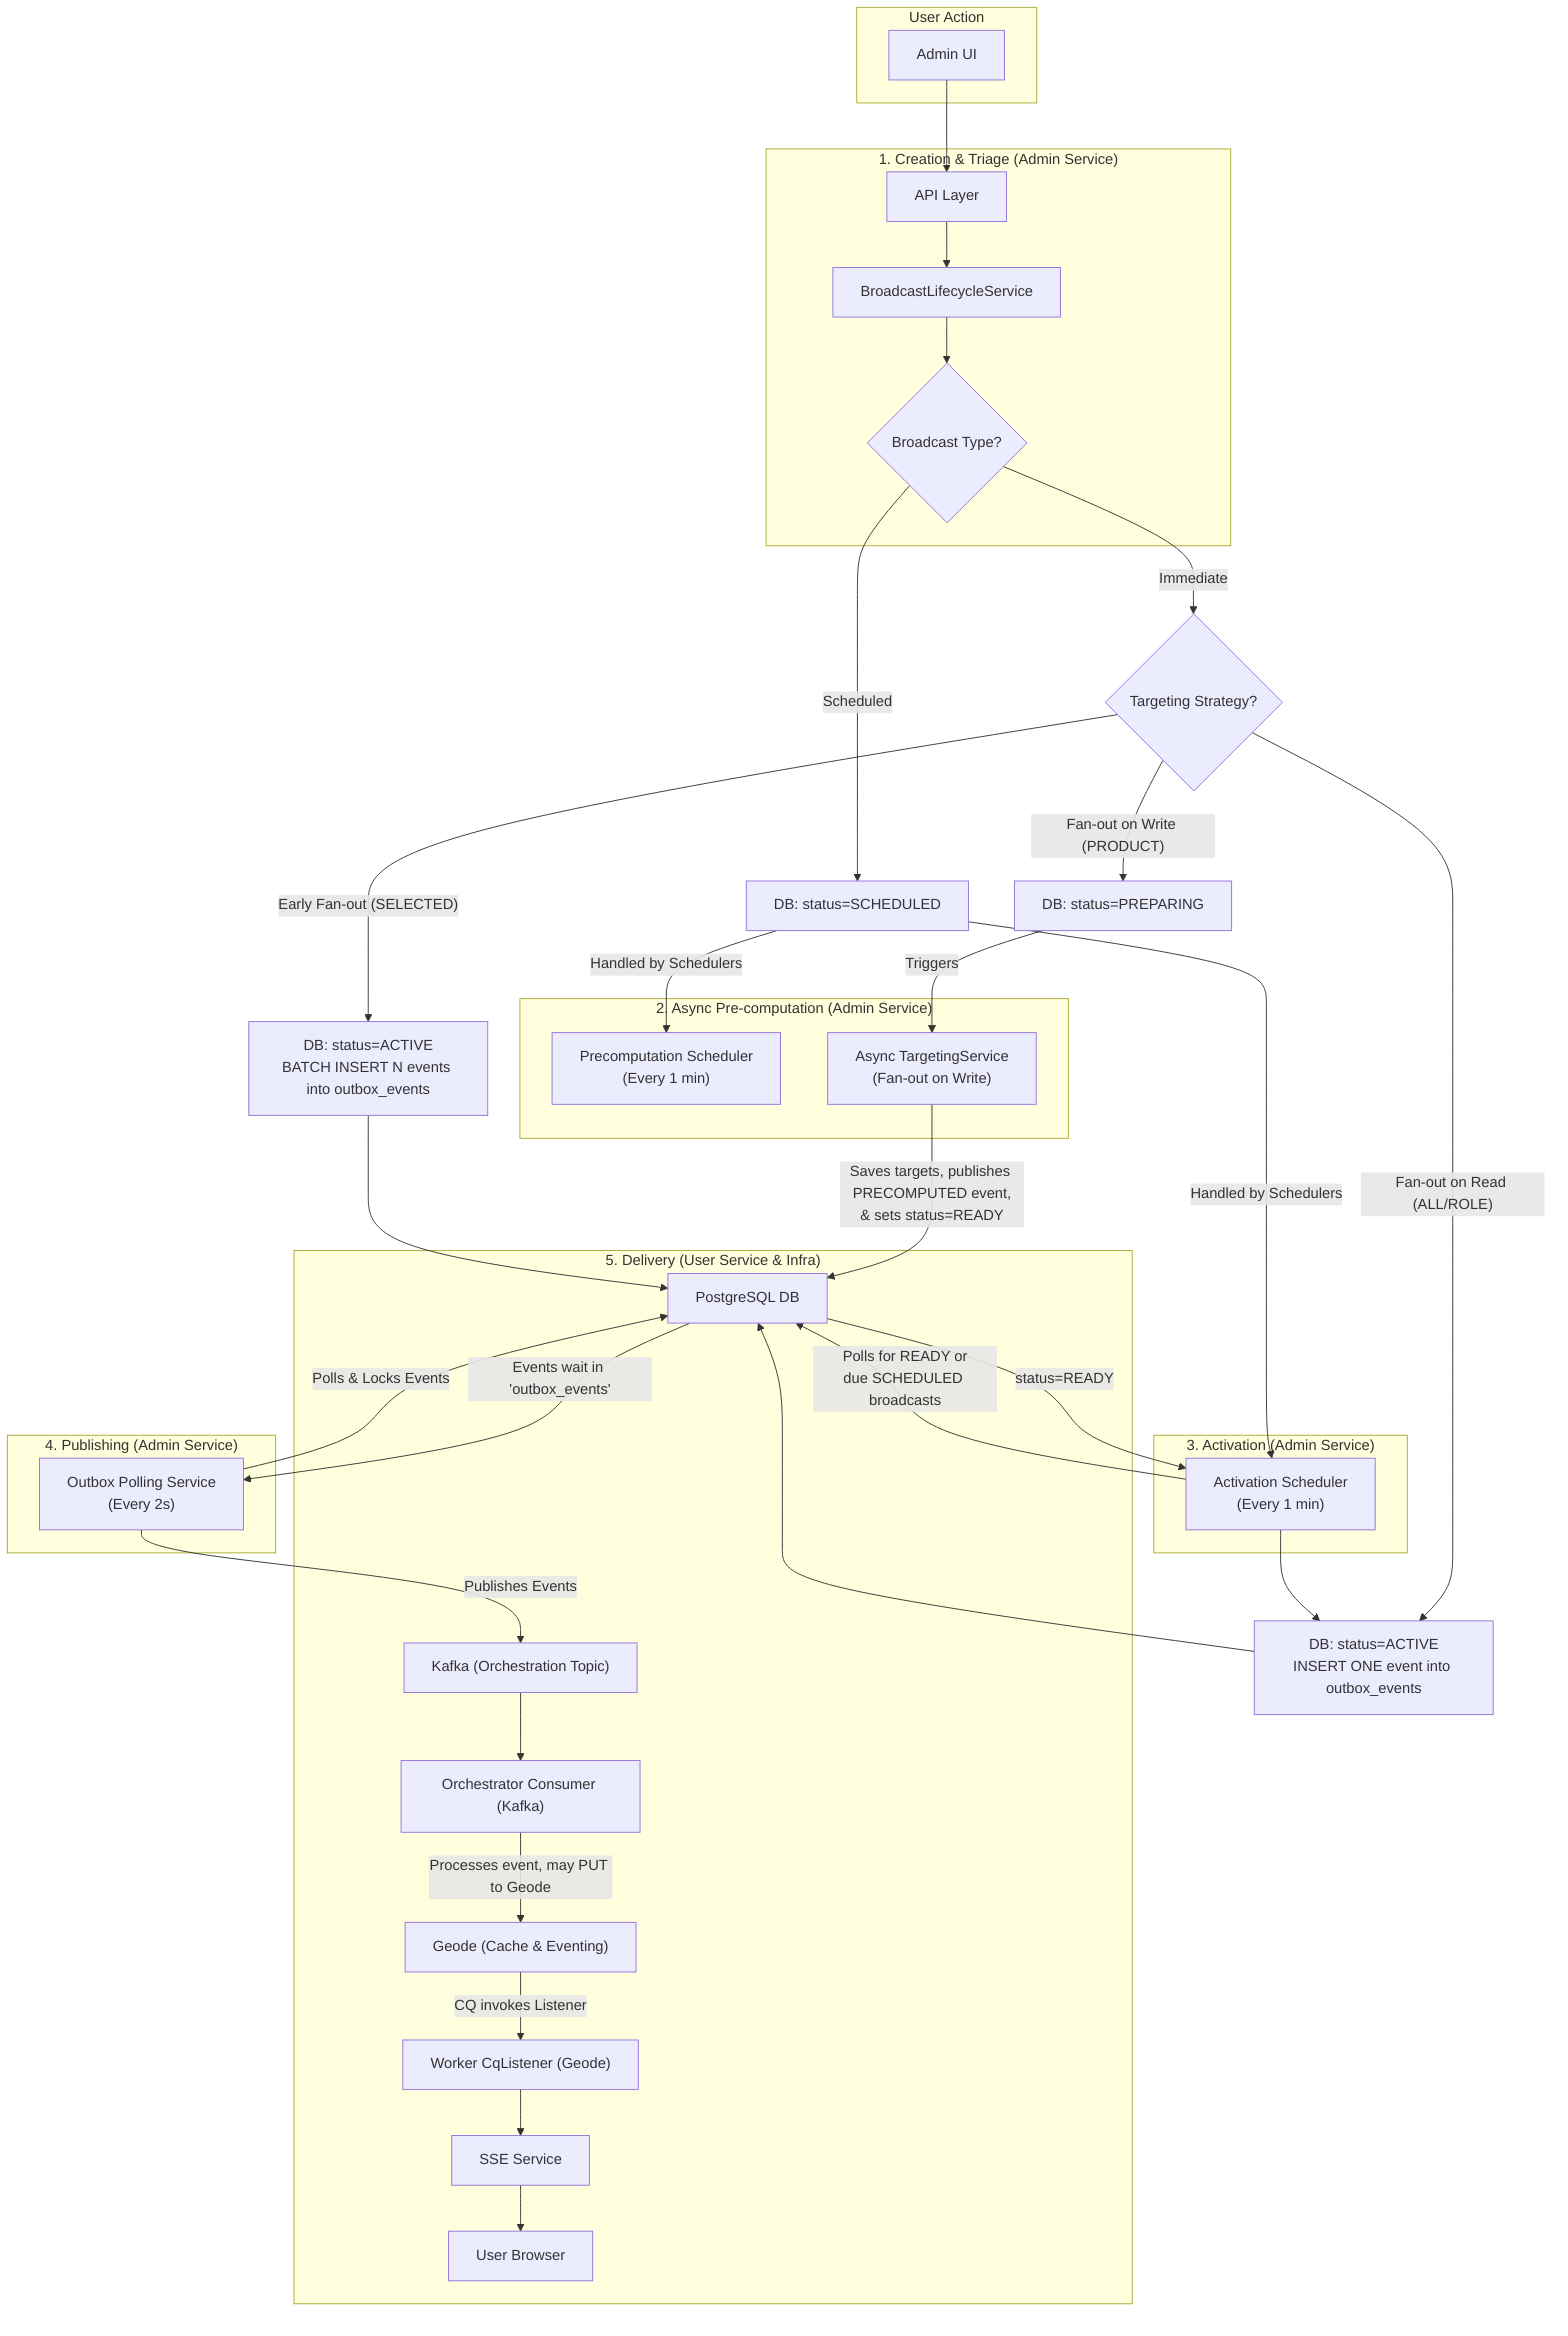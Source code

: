 graph TD
    subgraph "User Action"
        AdminUI[Admin UI]
    end

    subgraph "1. Creation & Triage (Admin Service)"
        AdminAPI["API Layer"]
        LifecycleSvc["BroadcastLifecycleService"]
        CreationTriage{"Broadcast Type?"}
    end

    subgraph "2. Async Pre-computation (Admin Service)"
        PrecomputationScheduler["Precomputation Scheduler<br/>(Every 1 min)"]
        AsyncPrecomputation["Async TargetingService<br/>(Fan-out on Write)"]
    end
    
    subgraph "3. Activation (Admin Service)"
        ActivationScheduler["Activation Scheduler<br/>(Every 1 min)"]
    end

    subgraph "4. Publishing (Admin Service)"
        OutboxPoller["Outbox Polling Service<br/>(Every 2s)"]
    end

    subgraph "5. Delivery (User Service & Infra)"
        OrchestratorConsumer["Orchestrator Consumer (Kafka)"]
        WorkerCqListener["Worker CqListener (Geode)"]
        SseService["SSE Service"]
        Kafka["Kafka (Orchestration Topic)"]
        Geode["Geode (Cache & Eventing)"]
        Postgres["PostgreSQL DB"]
        User[User Browser]
    end
    
    %% --- FLOW START ---
    AdminUI --> AdminAPI --> LifecycleSvc --> CreationTriage

    %% --- PATH A: IMMEDIATE BROADCASTS ---
    CreationTriage -- "Immediate" --> ImmediateType{"Targeting Strategy?"}
    ImmediateType -- "Early Fan-out (SELECTED)" --> SaveActiveAndOutboxBatch["DB: status=ACTIVE<br/>BATCH INSERT N events into outbox_events"]
    ImmediateType -- "Fan-out on Read (ALL/ROLE)" --> SaveActiveAndOutboxSingle["DB: status=ACTIVE<br/>INSERT ONE event into outbox_events"]
    ImmediateType -- "Fan-out on Write (PRODUCT)" --> SavePreparing["DB: status=PREPARING"]
    
    SavePreparing -- "Triggers" --> AsyncPrecomputation

    %% --- PATH B: SCHEDULED BROADCASTS ---
    CreationTriage -- "Scheduled" --> SaveScheduled["DB: status=SCHEDULED"]
    SaveScheduled -- "Handled by Schedulers" --> ActivationScheduler & PrecomputationScheduler
    
    %% --- PRECOMPUTATION & ACTIVATION FLOW ---
    AsyncPrecomputation -- "Saves targets, publishes PRECOMPUTED event,<br/>& sets status=READY" --> Postgres
    Postgres -- "status=READY" --> ActivationScheduler
    
    ActivationScheduler -- "Polls for READY or<br/>due SCHEDULED broadcasts" --> Postgres
    ActivationScheduler --> SaveActiveAndOutboxSingle
    
    %% --- CONVERGENCE & PUBLISHING ---
    SaveActiveAndOutboxSingle --> Postgres
    SaveActiveAndOutboxBatch --> Postgres
    Postgres -- "Events wait in 'outbox_events'" --> OutboxPoller
    OutboxPoller -- "Polls & Locks Events" --> Postgres
    OutboxPoller -- "Publishes Events" --> Kafka

    %% --- DELIVERY ---
    Kafka --> OrchestratorConsumer
    OrchestratorConsumer -- "Processes event, may PUT to Geode" --> Geode
    Geode -- "CQ invokes Listener" --> WorkerCqListener
    WorkerCqListener --> SseService
    SseService --> User